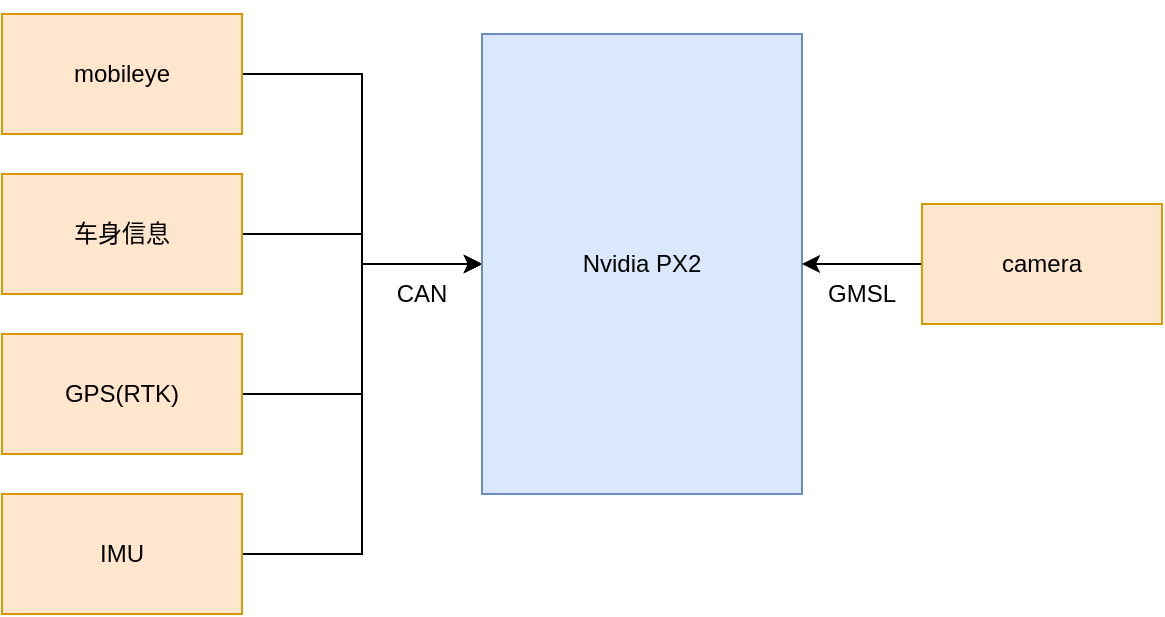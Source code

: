 <mxfile version="11.1.4" type="github"><diagram id="Q-lFuIekcKxqlDID-Gen" name="Page-1"><mxGraphModel dx="868" dy="459" grid="1" gridSize="10" guides="1" tooltips="1" connect="1" arrows="1" fold="1" page="1" pageScale="1" pageWidth="827" pageHeight="1169" math="0" shadow="0"><root><mxCell id="0"/><mxCell id="1" parent="0"/><mxCell id="dqt0qtJUu_DxP2acLyKf-1" style="edgeStyle=orthogonalEdgeStyle;rounded=0;orthogonalLoop=1;jettySize=auto;html=1;exitX=1;exitY=0.5;exitDx=0;exitDy=0;entryX=0;entryY=0.5;entryDx=0;entryDy=0;" parent="1" source="M18BmcOUAVQlAxrbk4jT-3" target="M18BmcOUAVQlAxrbk4jT-26" edge="1"><mxGeometry relative="1" as="geometry"/></mxCell><mxCell id="M18BmcOUAVQlAxrbk4jT-3" value="mobileye" style="rounded=0;whiteSpace=wrap;html=1;fillColor=#ffe6cc;strokeColor=#d79b00;" parent="1" vertex="1"><mxGeometry x="20" y="20" width="120" height="60" as="geometry"/></mxCell><mxCell id="dqt0qtJUu_DxP2acLyKf-2" style="edgeStyle=orthogonalEdgeStyle;rounded=0;orthogonalLoop=1;jettySize=auto;html=1;exitX=1;exitY=0.5;exitDx=0;exitDy=0;entryX=0;entryY=0.5;entryDx=0;entryDy=0;" parent="1" source="M18BmcOUAVQlAxrbk4jT-4" target="M18BmcOUAVQlAxrbk4jT-26" edge="1"><mxGeometry relative="1" as="geometry"/></mxCell><mxCell id="M18BmcOUAVQlAxrbk4jT-4" value="车身信息" style="rounded=0;whiteSpace=wrap;html=1;fillColor=#ffe6cc;strokeColor=#d79b00;" parent="1" vertex="1"><mxGeometry x="20" y="100" width="120" height="60" as="geometry"/></mxCell><mxCell id="dqt0qtJUu_DxP2acLyKf-3" style="edgeStyle=orthogonalEdgeStyle;rounded=0;orthogonalLoop=1;jettySize=auto;html=1;exitX=1;exitY=0.5;exitDx=0;exitDy=0;entryX=0;entryY=0.5;entryDx=0;entryDy=0;" parent="1" source="M18BmcOUAVQlAxrbk4jT-5" target="M18BmcOUAVQlAxrbk4jT-26" edge="1"><mxGeometry relative="1" as="geometry"/></mxCell><mxCell id="M18BmcOUAVQlAxrbk4jT-5" value="GPS(RTK)" style="rounded=0;whiteSpace=wrap;html=1;fillColor=#ffe6cc;strokeColor=#d79b00;" parent="1" vertex="1"><mxGeometry x="20" y="180" width="120" height="60" as="geometry"/></mxCell><mxCell id="dqt0qtJUu_DxP2acLyKf-5" style="edgeStyle=orthogonalEdgeStyle;rounded=0;orthogonalLoop=1;jettySize=auto;html=1;exitX=1;exitY=0.5;exitDx=0;exitDy=0;" parent="1" source="M18BmcOUAVQlAxrbk4jT-9" target="M18BmcOUAVQlAxrbk4jT-26" edge="1"><mxGeometry relative="1" as="geometry"/></mxCell><mxCell id="M18BmcOUAVQlAxrbk4jT-9" value="IMU" style="rounded=0;whiteSpace=wrap;html=1;fillColor=#ffe6cc;strokeColor=#d79b00;" parent="1" vertex="1"><mxGeometry x="20" y="260" width="120" height="60" as="geometry"/></mxCell><mxCell id="M18BmcOUAVQlAxrbk4jT-15" value="CAN" style="text;html=1;strokeColor=none;fillColor=none;align=center;verticalAlign=middle;whiteSpace=wrap;rounded=0;" parent="1" vertex="1"><mxGeometry x="210" y="150" width="40" height="20" as="geometry"/></mxCell><mxCell id="M18BmcOUAVQlAxrbk4jT-26" value="Nvidia PX2" style="rounded=0;whiteSpace=wrap;html=1;fillColor=#dae8fc;strokeColor=#6c8ebf;" parent="1" vertex="1"><mxGeometry x="260" y="30" width="160" height="230" as="geometry"/></mxCell><mxCell id="dqt0qtJUu_DxP2acLyKf-7" style="edgeStyle=orthogonalEdgeStyle;shape=link;rounded=0;orthogonalLoop=1;jettySize=auto;html=1;exitX=0.5;exitY=0;exitDx=0;exitDy=0;" parent="1" source="M18BmcOUAVQlAxrbk4jT-26" target="M18BmcOUAVQlAxrbk4jT-26" edge="1"><mxGeometry relative="1" as="geometry"><Array as="points"><mxPoint x="415" y="190"/><mxPoint x="415" y="190"/></Array></mxGeometry></mxCell><mxCell id="TQB3Ylkvoxdaag04Nq-5-6" style="edgeStyle=orthogonalEdgeStyle;rounded=0;orthogonalLoop=1;jettySize=auto;html=1;entryX=1;entryY=0.5;entryDx=0;entryDy=0;" edge="1" parent="1" source="dqt0qtJUu_DxP2acLyKf-8" target="M18BmcOUAVQlAxrbk4jT-26"><mxGeometry relative="1" as="geometry"/></mxCell><mxCell id="dqt0qtJUu_DxP2acLyKf-8" value="camera" style="rounded=0;whiteSpace=wrap;html=1;fillColor=#ffe6cc;strokeColor=#d79b00;" parent="1" vertex="1"><mxGeometry x="480" y="115" width="120" height="60" as="geometry"/></mxCell><mxCell id="TQB3Ylkvoxdaag04Nq-5-5" value="GMSL" style="text;html=1;strokeColor=none;fillColor=none;align=center;verticalAlign=middle;whiteSpace=wrap;rounded=0;" vertex="1" parent="1"><mxGeometry x="430" y="150" width="40" height="20" as="geometry"/></mxCell></root></mxGraphModel></diagram></mxfile>